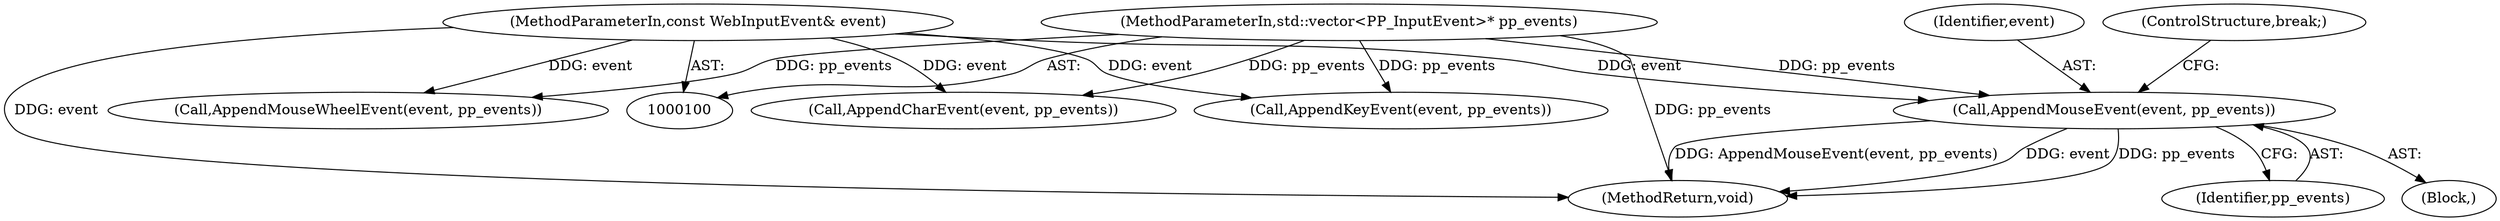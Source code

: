 digraph "0_Chrome_db5523bcb7e0419955172709c241a188ab94e8e0_1@pointer" {
"1000116" [label="(Call,AppendMouseEvent(event, pp_events))"];
"1000101" [label="(MethodParameterIn,const WebInputEvent& event)"];
"1000102" [label="(MethodParameterIn,std::vector<PP_InputEvent>* pp_events)"];
"1000102" [label="(MethodParameterIn,std::vector<PP_InputEvent>* pp_events)"];
"1000116" [label="(Call,AppendMouseEvent(event, pp_events))"];
"1000133" [label="(Call,AppendCharEvent(event, pp_events))"];
"1000109" [label="(Block,)"];
"1000117" [label="(Identifier,event)"];
"1000119" [label="(ControlStructure,break;)"];
"1000128" [label="(Call,AppendKeyEvent(event, pp_events))"];
"1000121" [label="(Call,AppendMouseWheelEvent(event, pp_events))"];
"1000140" [label="(MethodReturn,void)"];
"1000101" [label="(MethodParameterIn,const WebInputEvent& event)"];
"1000118" [label="(Identifier,pp_events)"];
"1000116" -> "1000109"  [label="AST: "];
"1000116" -> "1000118"  [label="CFG: "];
"1000117" -> "1000116"  [label="AST: "];
"1000118" -> "1000116"  [label="AST: "];
"1000119" -> "1000116"  [label="CFG: "];
"1000116" -> "1000140"  [label="DDG: event"];
"1000116" -> "1000140"  [label="DDG: pp_events"];
"1000116" -> "1000140"  [label="DDG: AppendMouseEvent(event, pp_events)"];
"1000101" -> "1000116"  [label="DDG: event"];
"1000102" -> "1000116"  [label="DDG: pp_events"];
"1000101" -> "1000100"  [label="AST: "];
"1000101" -> "1000140"  [label="DDG: event"];
"1000101" -> "1000121"  [label="DDG: event"];
"1000101" -> "1000128"  [label="DDG: event"];
"1000101" -> "1000133"  [label="DDG: event"];
"1000102" -> "1000100"  [label="AST: "];
"1000102" -> "1000140"  [label="DDG: pp_events"];
"1000102" -> "1000121"  [label="DDG: pp_events"];
"1000102" -> "1000128"  [label="DDG: pp_events"];
"1000102" -> "1000133"  [label="DDG: pp_events"];
}

